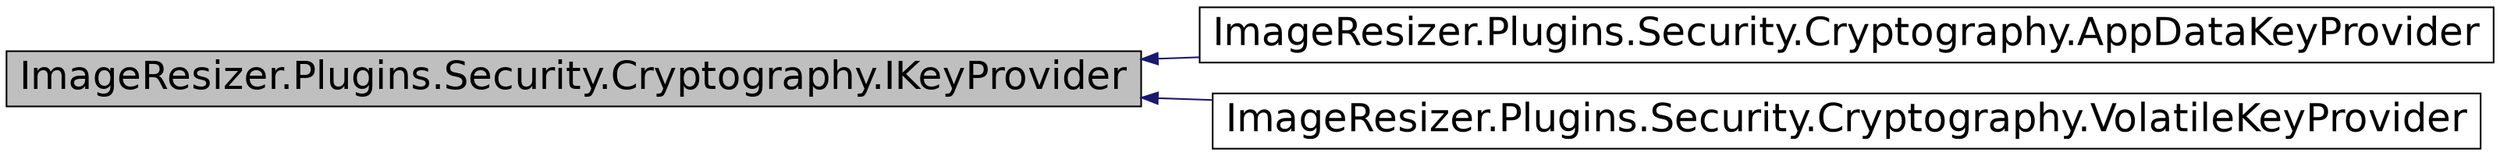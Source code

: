 digraph G
{
  edge [fontname="Helvetica",fontsize="24",labelfontname="Helvetica",labelfontsize="24"];
  node [fontname="Helvetica",fontsize="24",shape=record];
  rankdir="LR";
  Node1 [label="ImageResizer.Plugins.Security.Cryptography.IKeyProvider",height=0.2,width=0.4,color="black", fillcolor="grey75", style="filled" fontcolor="black"];
  Node1 -> Node2 [dir="back",color="midnightblue",fontsize="24",style="solid",fontname="Helvetica"];
  Node2 [label="ImageResizer.Plugins.Security.Cryptography.AppDataKeyProvider",height=0.2,width=0.4,color="black", fillcolor="white", style="filled",URL="$class_image_resizer_1_1_plugins_1_1_security_1_1_cryptography_1_1_app_data_key_provider.html"];
  Node1 -> Node3 [dir="back",color="midnightblue",fontsize="24",style="solid",fontname="Helvetica"];
  Node3 [label="ImageResizer.Plugins.Security.Cryptography.VolatileKeyProvider",height=0.2,width=0.4,color="black", fillcolor="white", style="filled",URL="$class_image_resizer_1_1_plugins_1_1_security_1_1_cryptography_1_1_volatile_key_provider.html"];
}
